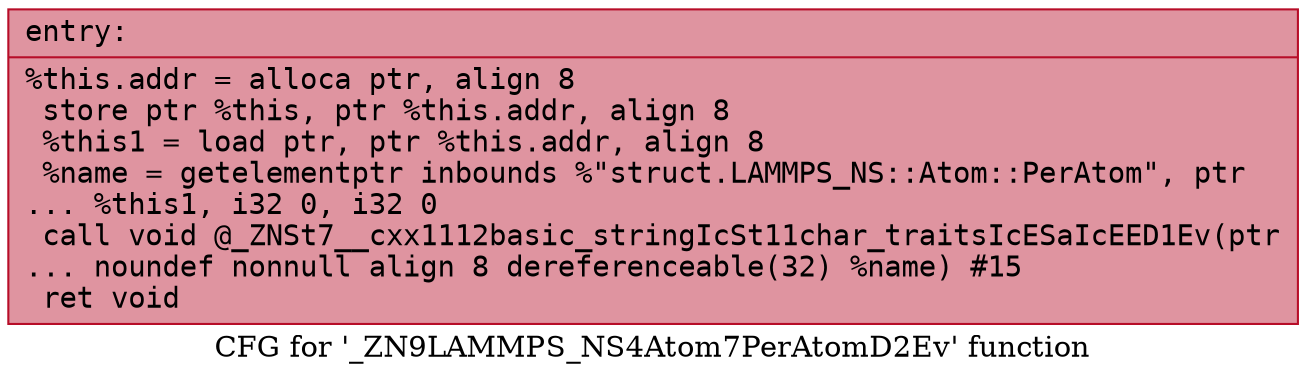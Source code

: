 digraph "CFG for '_ZN9LAMMPS_NS4Atom7PerAtomD2Ev' function" {
	label="CFG for '_ZN9LAMMPS_NS4Atom7PerAtomD2Ev' function";

	Node0x55aea8dc4320 [shape=record,color="#b70d28ff", style=filled, fillcolor="#b70d2870" fontname="Courier",label="{entry:\l|  %this.addr = alloca ptr, align 8\l  store ptr %this, ptr %this.addr, align 8\l  %this1 = load ptr, ptr %this.addr, align 8\l  %name = getelementptr inbounds %\"struct.LAMMPS_NS::Atom::PerAtom\", ptr\l... %this1, i32 0, i32 0\l  call void @_ZNSt7__cxx1112basic_stringIcSt11char_traitsIcESaIcEED1Ev(ptr\l... noundef nonnull align 8 dereferenceable(32) %name) #15\l  ret void\l}"];
}
